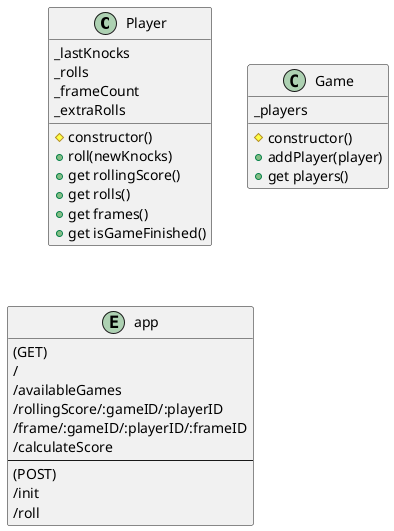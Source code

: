 @startuml

class Player {
	_lastKnocks
	_rolls
	_frameCount
	_extraRolls

	#constructor()
	+roll(newKnocks)
	+get rollingScore()
	+get rolls()
	+get frames()
	+get isGameFinished()
}

class Game {
	_players

	#constructor()
	+addPlayer(player)
	+get players()
}

entity app {
	(GET)
	/
	/availableGames
	/rollingScore/:gameID/:playerID
	/frame/:gameID/:playerID/:frameID
	/calculateScore
	--
	(POST)
	/init
	/roll
}

@enduml